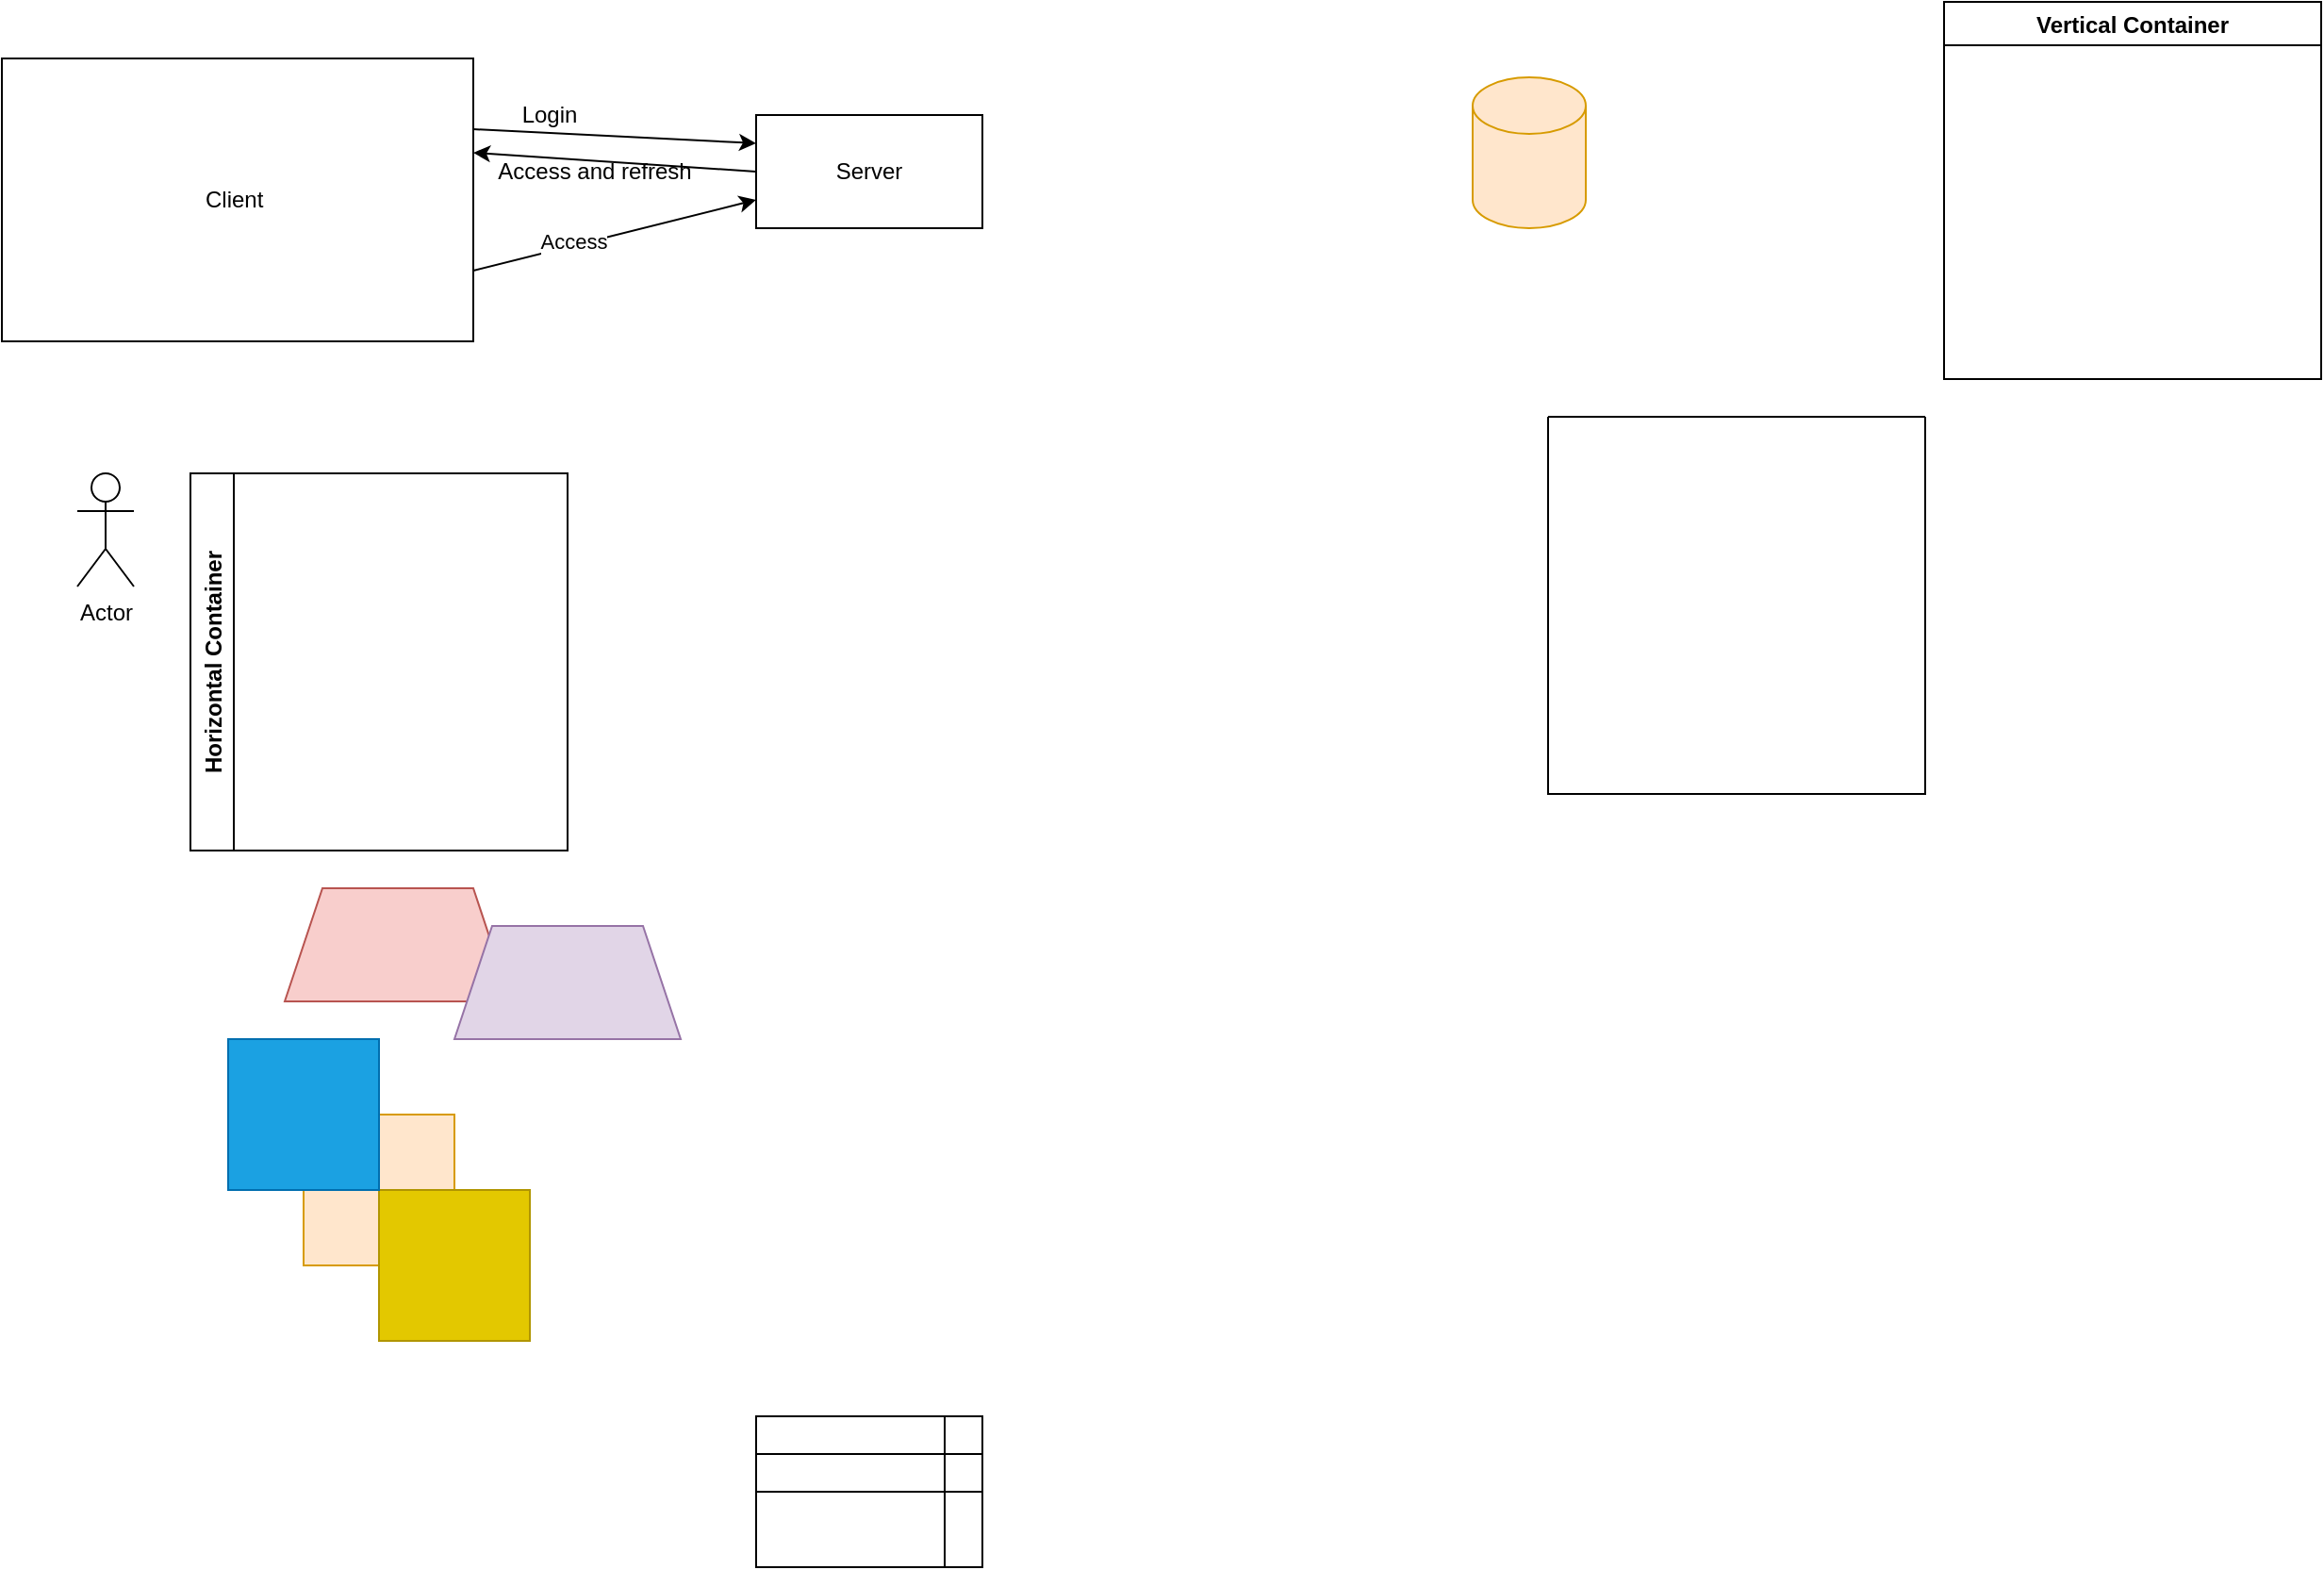 <mxfile>
    <diagram id="wisHCXa9NdwSIaF-AepZ" name="Page-1">
        <mxGraphModel dx="1220" dy="1124" grid="1" gridSize="10" guides="1" tooltips="1" connect="1" arrows="1" fold="1" page="1" pageScale="1" pageWidth="827" pageHeight="1169" math="0" shadow="0">
            <root>
                <mxCell id="0"/>
                <mxCell id="1" parent="0"/>
                <mxCell id="26" value="" style="group" parent="1" vertex="1" connectable="0">
                    <mxGeometry x="280" y="640" width="160" height="160" as="geometry"/>
                </mxCell>
                <mxCell id="23" value="" style="whiteSpace=wrap;html=1;aspect=fixed;fillColor=#ffe6cc;strokeColor=#d79b00;" parent="26" vertex="1">
                    <mxGeometry x="40" y="40" width="80" height="80" as="geometry"/>
                </mxCell>
                <mxCell id="24" value="" style="whiteSpace=wrap;html=1;aspect=fixed;fillColor=#e3c800;fontColor=#000000;strokeColor=#B09500;" parent="26" vertex="1">
                    <mxGeometry x="80" y="80" width="80" height="80" as="geometry"/>
                </mxCell>
                <mxCell id="25" value="" style="whiteSpace=wrap;html=1;aspect=fixed;fillColor=#1ba1e2;fontColor=#ffffff;strokeColor=#006EAF;" parent="26" vertex="1">
                    <mxGeometry width="80" height="80" as="geometry"/>
                </mxCell>
                <mxCell id="20" value="" style="shape=trapezoid;perimeter=trapezoidPerimeter;whiteSpace=wrap;html=1;fixedSize=1;fillColor=#f8cecc;strokeColor=#b85450;" parent="1" vertex="1">
                    <mxGeometry x="310" y="560" width="120" height="60" as="geometry"/>
                </mxCell>
                <mxCell id="22" value="" style="shape=trapezoid;perimeter=trapezoidPerimeter;whiteSpace=wrap;html=1;fixedSize=1;fillColor=#e1d5e7;strokeColor=#9673a6;" parent="1" vertex="1">
                    <mxGeometry x="400" y="580" width="120" height="60" as="geometry"/>
                </mxCell>
                <mxCell id="11" style="edgeStyle=none;html=1;exitX=1;exitY=0.25;exitDx=0;exitDy=0;entryX=0;entryY=0.25;entryDx=0;entryDy=0;" parent="1" source="9" target="10" edge="1">
                    <mxGeometry relative="1" as="geometry"/>
                </mxCell>
                <mxCell id="15" style="edgeStyle=none;html=1;exitX=1;exitY=0.75;exitDx=0;exitDy=0;entryX=0;entryY=0.75;entryDx=0;entryDy=0;" parent="1" source="9" target="10" edge="1">
                    <mxGeometry relative="1" as="geometry"/>
                </mxCell>
                <mxCell id="16" value="Access" style="edgeLabel;html=1;align=center;verticalAlign=middle;resizable=0;points=[];" parent="15" vertex="1" connectable="0">
                    <mxGeometry x="-0.286" y="2" relative="1" as="geometry">
                        <mxPoint as="offset"/>
                    </mxGeometry>
                </mxCell>
                <mxCell id="9" value="Client&amp;nbsp;" style="rounded=0;whiteSpace=wrap;html=1;" parent="1" vertex="1">
                    <mxGeometry x="160" y="120" width="250" height="150" as="geometry"/>
                </mxCell>
                <mxCell id="13" style="edgeStyle=none;html=1;exitX=0;exitY=0.5;exitDx=0;exitDy=0;entryX=1;entryY=0.333;entryDx=0;entryDy=0;entryPerimeter=0;" parent="1" source="10" target="9" edge="1">
                    <mxGeometry relative="1" as="geometry"/>
                </mxCell>
                <mxCell id="10" value="Server" style="rounded=0;whiteSpace=wrap;html=1;" parent="1" vertex="1">
                    <mxGeometry x="560" y="150" width="120" height="60" as="geometry"/>
                </mxCell>
                <mxCell id="12" value="Login" style="text;html=1;align=center;verticalAlign=middle;resizable=0;points=[];autosize=1;strokeColor=none;fillColor=none;" parent="1" vertex="1">
                    <mxGeometry x="430" y="140" width="40" height="20" as="geometry"/>
                </mxCell>
                <mxCell id="14" value="Access and refresh" style="text;html=1;align=center;verticalAlign=middle;resizable=0;points=[];autosize=1;strokeColor=none;fillColor=none;" parent="1" vertex="1">
                    <mxGeometry x="414" y="170" width="120" height="20" as="geometry"/>
                </mxCell>
                <mxCell id="18" value="Actor" style="shape=umlActor;verticalLabelPosition=bottom;verticalAlign=top;html=1;outlineConnect=0;" parent="1" vertex="1">
                    <mxGeometry x="200" y="340" width="30" height="60" as="geometry"/>
                </mxCell>
                <mxCell id="19" value="Horizontal Container" style="swimlane;horizontal=0;" parent="1" vertex="1">
                    <mxGeometry x="260" y="340" width="200" height="200" as="geometry"/>
                </mxCell>
                <mxCell id="21" value="" style="shape=cylinder3;whiteSpace=wrap;html=1;boundedLbl=1;backgroundOutline=1;size=15;fillColor=#ffe6cc;strokeColor=#d79b00;" parent="1" vertex="1">
                    <mxGeometry x="940" y="130" width="60" height="80" as="geometry"/>
                </mxCell>
                <mxCell id="27" value="" style="shape=table;startSize=0;container=1;collapsible=0;childLayout=tableLayout;" vertex="1" parent="1">
                    <mxGeometry x="560" y="840" width="120" height="80" as="geometry"/>
                </mxCell>
                <mxCell id="28" value="" style="shape=partialRectangle;collapsible=0;dropTarget=0;pointerEvents=0;fillColor=none;top=0;left=0;bottom=0;right=0;points=[[0,0.5],[1,0.5]];portConstraint=eastwest;" vertex="1" parent="27">
                    <mxGeometry width="120" height="20" as="geometry"/>
                </mxCell>
                <mxCell id="29" value="" style="shape=partialRectangle;html=1;whiteSpace=wrap;connectable=0;overflow=hidden;fillColor=none;top=0;left=0;bottom=0;right=0;pointerEvents=1;" vertex="1" parent="28">
                    <mxGeometry width="100" height="20" as="geometry">
                        <mxRectangle width="100" height="20" as="alternateBounds"/>
                    </mxGeometry>
                </mxCell>
                <mxCell id="30" value="" style="shape=partialRectangle;html=1;whiteSpace=wrap;connectable=0;overflow=hidden;fillColor=none;top=0;left=0;bottom=0;right=0;pointerEvents=1;" vertex="1" parent="28">
                    <mxGeometry x="100" width="20" height="20" as="geometry">
                        <mxRectangle width="20" height="20" as="alternateBounds"/>
                    </mxGeometry>
                </mxCell>
                <mxCell id="31" value="" style="shape=partialRectangle;collapsible=0;dropTarget=0;pointerEvents=0;fillColor=none;top=0;left=0;bottom=0;right=0;points=[[0,0.5],[1,0.5]];portConstraint=eastwest;" vertex="1" parent="27">
                    <mxGeometry y="20" width="120" height="20" as="geometry"/>
                </mxCell>
                <mxCell id="32" value="" style="shape=partialRectangle;html=1;whiteSpace=wrap;connectable=0;overflow=hidden;fillColor=none;top=0;left=0;bottom=0;right=0;pointerEvents=1;" vertex="1" parent="31">
                    <mxGeometry width="100" height="20" as="geometry">
                        <mxRectangle width="100" height="20" as="alternateBounds"/>
                    </mxGeometry>
                </mxCell>
                <mxCell id="33" value="" style="shape=partialRectangle;html=1;whiteSpace=wrap;connectable=0;overflow=hidden;fillColor=none;top=0;left=0;bottom=0;right=0;pointerEvents=1;" vertex="1" parent="31">
                    <mxGeometry x="100" width="20" height="20" as="geometry">
                        <mxRectangle width="20" height="20" as="alternateBounds"/>
                    </mxGeometry>
                </mxCell>
                <mxCell id="34" value="" style="shape=partialRectangle;collapsible=0;dropTarget=0;pointerEvents=0;fillColor=none;top=0;left=0;bottom=0;right=0;points=[[0,0.5],[1,0.5]];portConstraint=eastwest;" vertex="1" parent="27">
                    <mxGeometry y="40" width="120" height="40" as="geometry"/>
                </mxCell>
                <mxCell id="35" value="" style="shape=partialRectangle;html=1;whiteSpace=wrap;connectable=0;overflow=hidden;fillColor=none;top=0;left=0;bottom=0;right=0;pointerEvents=1;" vertex="1" parent="34">
                    <mxGeometry width="100" height="40" as="geometry">
                        <mxRectangle width="100" height="40" as="alternateBounds"/>
                    </mxGeometry>
                </mxCell>
                <mxCell id="36" value="" style="shape=partialRectangle;html=1;whiteSpace=wrap;connectable=0;overflow=hidden;fillColor=none;top=0;left=0;bottom=0;right=0;pointerEvents=1;" vertex="1" parent="34">
                    <mxGeometry x="100" width="20" height="40" as="geometry">
                        <mxRectangle width="20" height="40" as="alternateBounds"/>
                    </mxGeometry>
                </mxCell>
                <mxCell id="37" value="" style="swimlane;startSize=0;" vertex="1" parent="1">
                    <mxGeometry x="980" y="310" width="200" height="200" as="geometry"/>
                </mxCell>
                <mxCell id="38" value="Vertical Container" style="swimlane;" vertex="1" parent="1">
                    <mxGeometry x="1190" y="90" width="200" height="200" as="geometry"/>
                </mxCell>
            </root>
        </mxGraphModel>
    </diagram>
</mxfile>